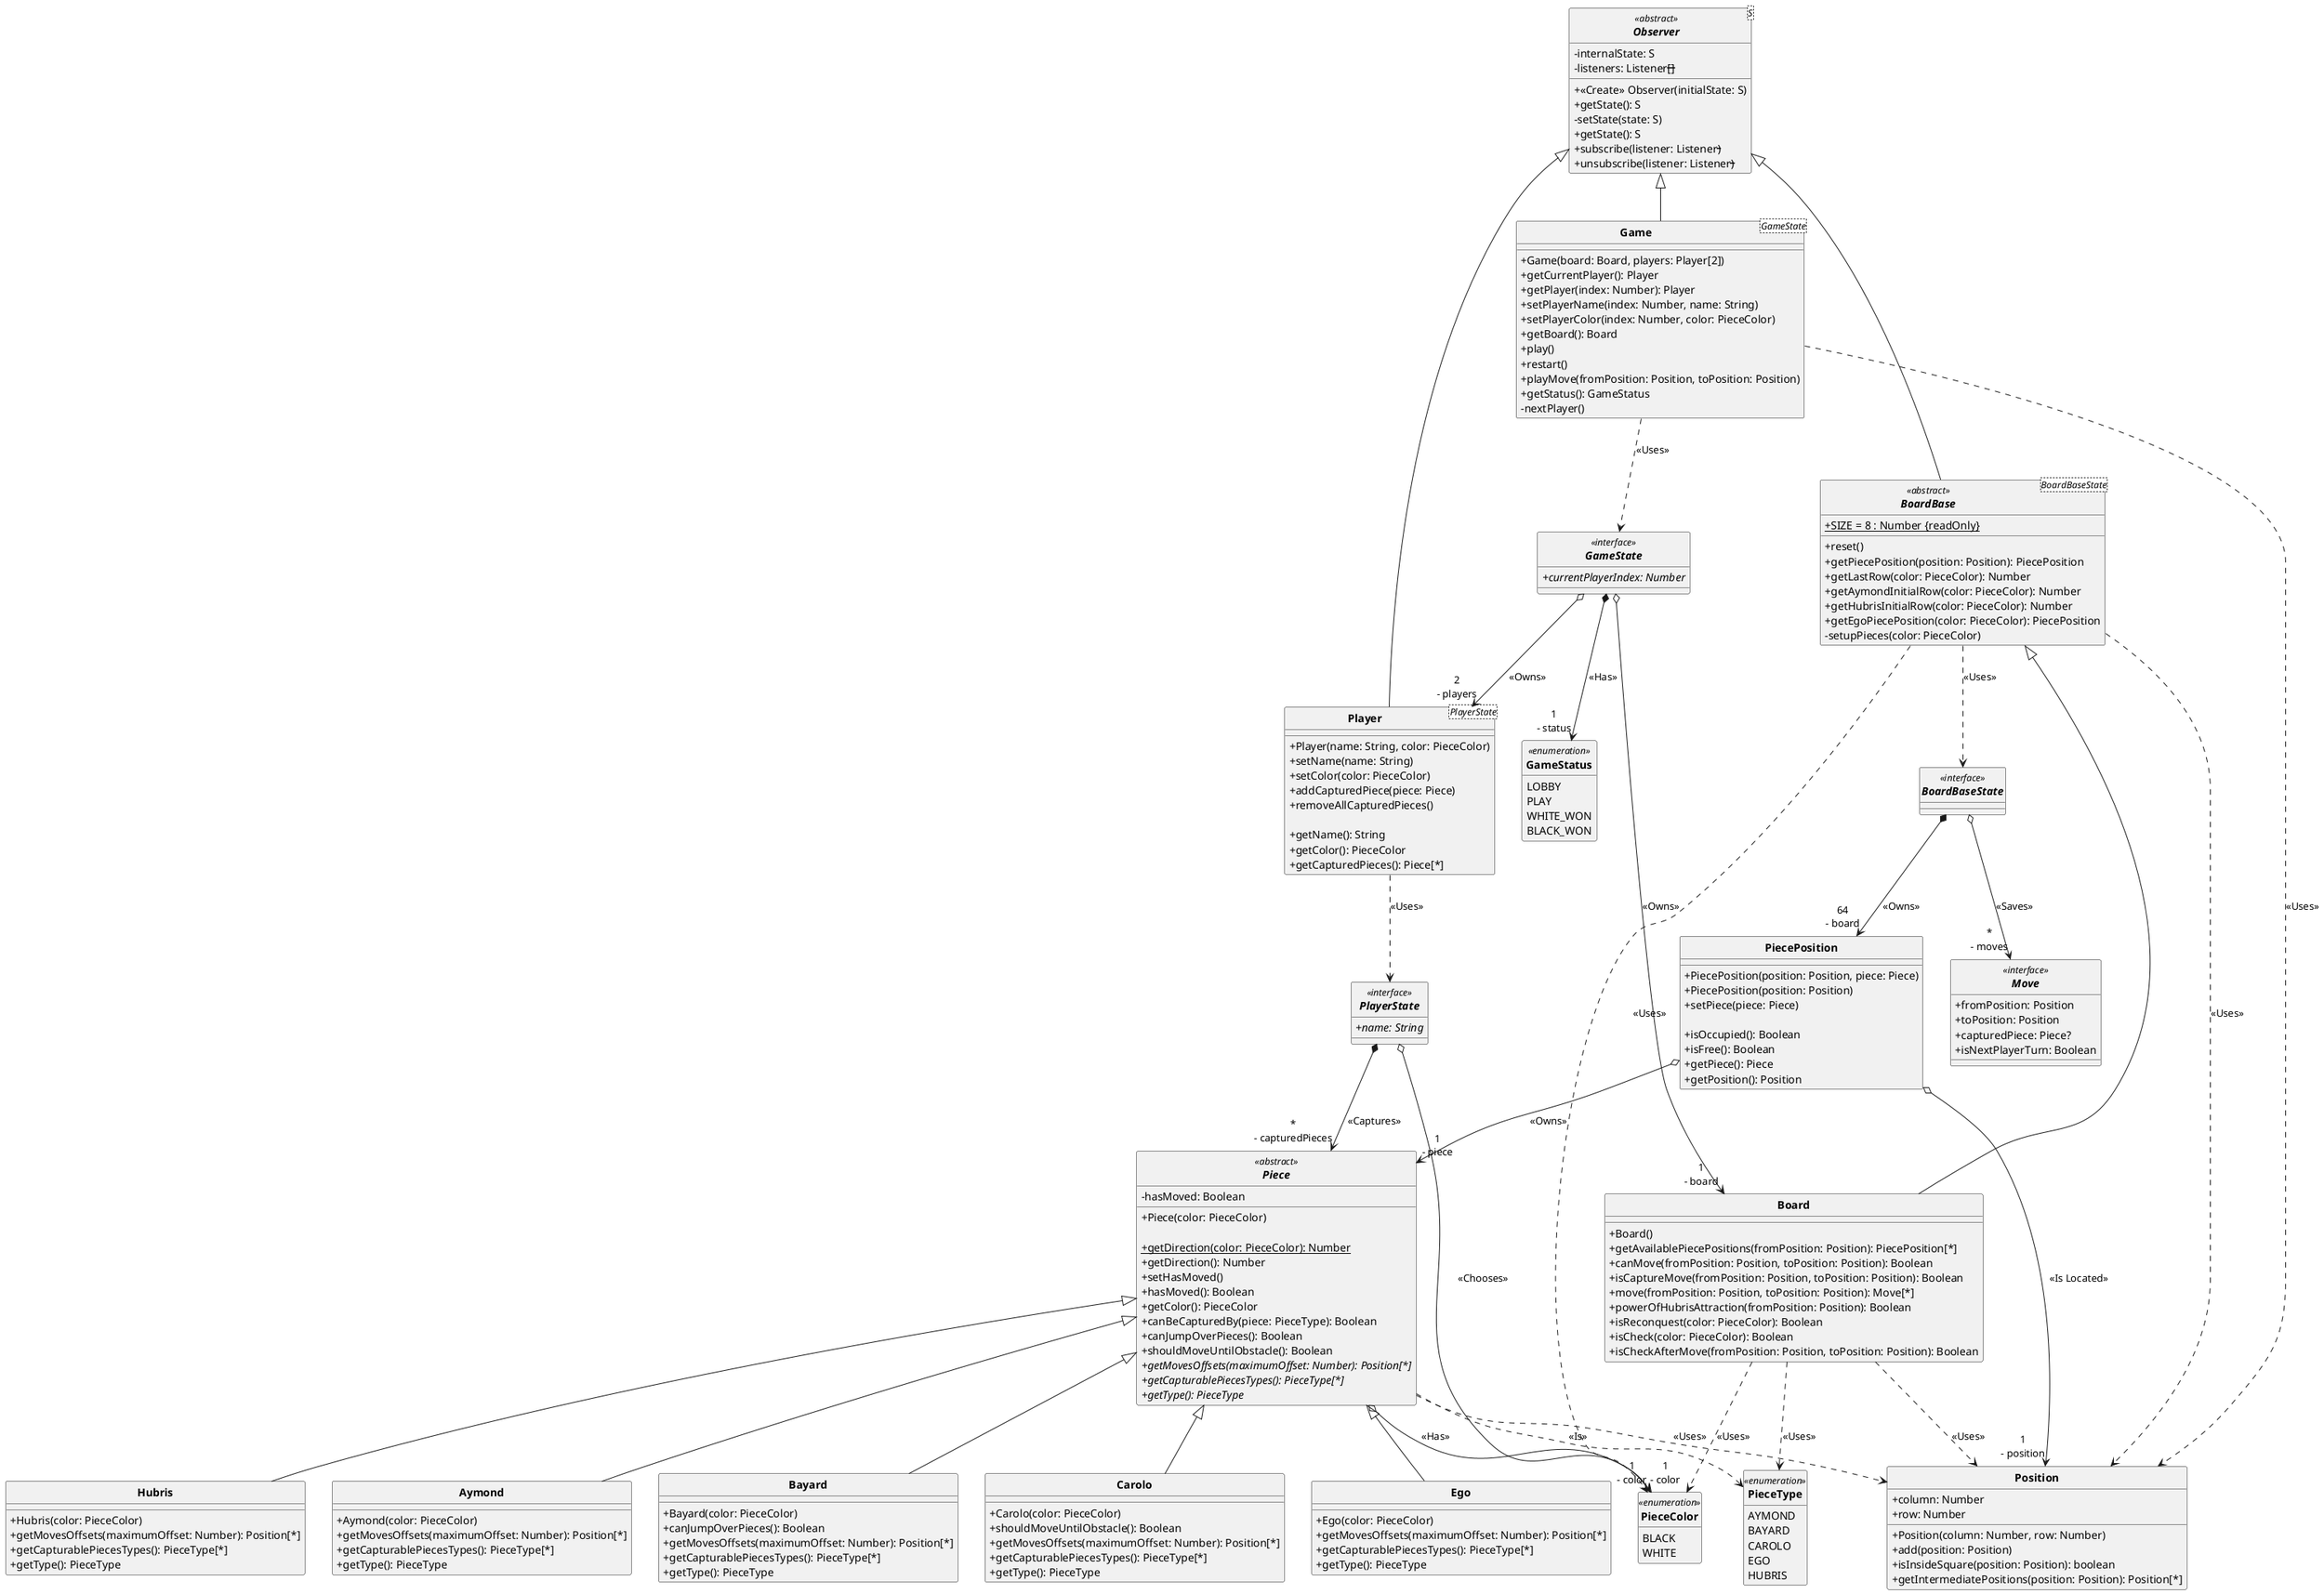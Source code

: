 @startuml UML

skinparam style strictuml
skinparam classAttributeIconSize 0
skinparam classFontStyle Bold
hide enum methods

enum GameStatus <<enumeration>> {
  LOBBY
  PLAY
  WHITE_WON
  BLACK_WON
}

interface GameState <<interface>> {
  {field} + currentPlayerIndex: Number {abstract}
}
GameState o--> "1\n- board" Board : <<Owns>>
GameState o--> "2\n- players" Player : <<Owns>>
GameState *--> "1\n- status" GameStatus : <<Has>>

class Game<GameState> extends Observer {
  {method} + Game(board: Board, players: Player[2])
  {method} + getCurrentPlayer(): Player
  {method} + getPlayer(index: Number): Player
  {method} + setPlayerName(index: Number, name: String)
  {method} + setPlayerColor(index: Number, color: PieceColor)
  {method} + getBoard(): Board
  {method} + play()
  {method} + restart()
  {method} + playMove(fromPosition: Position, toPosition: Position)
  {method} + getStatus(): GameStatus
  {method} - nextPlayer()
}
Game ..> GameState : <<Uses>>
Game ..> Position : <<Uses>>

interface PlayerState <<interface>> {
  {field} + name: String {abstract}
}
PlayerState o--> "1\n- color" PieceColor : <<Chooses>>
PlayerState *--> "*\n- capturedPieces" Piece : <<Captures>>

class Player<PlayerState> extends Observer {
  {method} + Player(name: String, color: PieceColor)
  {method} + setName(name: String)
  {method} + setColor(color: PieceColor)
  {method} + addCapturedPiece(piece: Piece)
  {method} + removeAllCapturedPieces()

  {method} + getName(): String
  {method} + getColor(): PieceColor
  {method} + getCapturedPieces(): Piece[*]
}
Player ..> PlayerState : <<Uses>>

enum PieceType <<enumeration>> {
  AYMOND
  BAYARD
  CAROLO
  EGO
  HUBRIS
}

enum PieceColor <<enumeration>> {
  BLACK
  WHITE

  {method} + getOpposite(): PieceColor
}

abstract class Piece <<abstract>> {
  {field} - hasMoved: Boolean

  {method} + Piece(color: PieceColor)

  {method} + getDirection(color: PieceColor): Number {static}
  {method} + getDirection(): Number
  {method} + setHasMoved()
  {method} + hasMoved(): Boolean
  {method} + getColor(): PieceColor
  {method} + canBeCapturedBy(piece: PieceType): Boolean
  {method} + canJumpOverPieces(): Boolean
  {method} + shouldMoveUntilObstacle(): Boolean
  {method} + getMovesOffsets(maximumOffset: Number): Position[*] {abstract}
  {method} + getCapturablePiecesTypes(): PieceType[*] {abstract}
  {method} + getType(): PieceType {abstract}
}
Piece o--> "1\n- color" PieceColor : <<Has>>
Piece ..> Position : <<Uses>>
Piece ..> PieceType : <<Is>>

class Aymond extends Piece {
  {method} + Aymond(color: PieceColor)
  {method} + getMovesOffsets(maximumOffset: Number): Position[*]
  {method} + getCapturablePiecesTypes(): PieceType[*]
  {method} + getType(): PieceType
}

class Bayard extends Piece {
  {method} + Bayard(color: PieceColor)
  {method} + canJumpOverPieces(): Boolean
  {method} + getMovesOffsets(maximumOffset: Number): Position[*]
  {method} + getCapturablePiecesTypes(): PieceType[*]
  {method} + getType(): PieceType
}

class Carolo extends Piece {
  {method} + Carolo(color: PieceColor)
  {method} + shouldMoveUntilObstacle(): Boolean
  {method} + getMovesOffsets(maximumOffset: Number): Position[*]
  {method} + getCapturablePiecesTypes(): PieceType[*]
  {method} + getType(): PieceType
}

class Ego extends Piece {
  {method} + Ego(color: PieceColor)
  {method} + getMovesOffsets(maximumOffset: Number): Position[*]
  {method} + getCapturablePiecesTypes(): PieceType[*]
  {method} + getType(): PieceType
}

class Hubris extends Piece {
  {method} + Hubris(color: PieceColor)
  {method} + getMovesOffsets(maximumOffset: Number): Position[*]
  {method} + getCapturablePiecesTypes(): PieceType[*]
  {method} + getType(): PieceType
}

interface BoardBaseState <<interface>> {}
BoardBaseState *--> "64\n- board" PiecePosition : <<Owns>>
BoardBaseState o--> "*\n- moves" Move : <<Saves>>

abstract class BoardBase<BoardBaseState> <<abstract>> extends Observer {
  {field} + {static} SIZE = 8 : Number {readOnly}

  {method} + reset()
  {method} + getPiecePosition(position: Position): PiecePosition
  {method} + getLastRow(color: PieceColor): Number
  {method} + getAymondInitialRow(color: PieceColor): Number
  {method} + getHubrisInitialRow(color: PieceColor): Number
  {method} + getEgoPiecePosition(color: PieceColor): PiecePosition
  {method} - setupPieces(color: PieceColor)
}
BoardBase ..> BoardBaseState : <<Uses>>
BoardBase ..> Position : <<Uses>>
BoardBase ..> PieceColor : <<Uses>>

class Board extends BoardBase {
  {method} + Board()
  {method} + getAvailablePiecePositions(fromPosition: Position): PiecePosition[*]
  {method} + canMove(fromPosition: Position, toPosition: Position): Boolean
  {method} + isCaptureMove(fromPosition: Position, toPosition: Position): Boolean
  {method} + move(fromPosition: Position, toPosition: Position): Move[*]
  {method} + powerOfHubrisAttraction(fromPosition: Position): Boolean
  {method} + isReconquest(color: PieceColor): Boolean
  {method} + isCheck(color: PieceColor): Boolean
  {method} + isCheckAfterMove(fromPosition: Position, toPosition: Position): Boolean
}
Board ..> Position : <<Uses>>
Board ..> PieceColor : <<Uses>>
Board ..> PieceType : <<Uses>>

interface Move <<interface>> {
  {field} + fromPosition: Position
  {field} + toPosition: Position
  {field} + capturedPiece: Piece?
  {field} + isNextPlayerTurn: Boolean
}

class Position {
  {field} + column: Number
  {field} + row: Number

  {method} + Position(column: Number, row: Number)
  {method} + add(position: Position)
  {method} + isInsideSquare(position: Position): boolean
  {method} + getIntermediatePositions(position: Position): Position[*]
}

class PiecePosition {
  {method} + PiecePosition(position: Position, piece: Piece)
  {method} + PiecePosition(position: Position)
  {method} + setPiece(piece: Piece)

  {method} + isOccupied(): Boolean
  {method} + isFree(): Boolean
  {method} + getPiece(): Piece
  {method} + getPosition(): Position
}
PiecePosition o--> "1\n- piece" Piece : <<Owns>>
PiecePosition o--> "1\n- position" Position : <<Is Located>>

abstract class Observer<S> <<abstract>> {
  {field} - internalState: S
  {field} - listeners: Listener<S>[]

  {method} + <<Create>> Observer(initialState: S)
  {method} + getState(): S
  {method} - setState(state: S)
  {method} + getState(): S
  {method} + subscribe(listener: Listener<S>)
  {method} + unsubscribe(listener: Listener<S>)
}

@enduml
